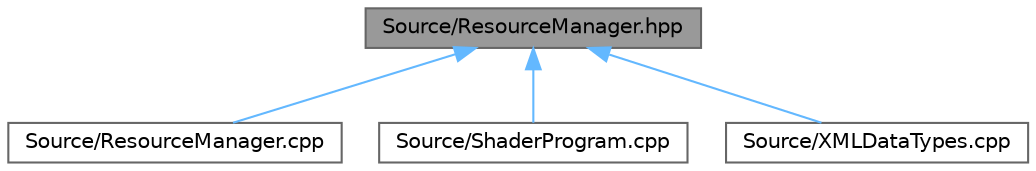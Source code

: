 digraph "Source/ResourceManager.hpp"
{
 // INTERACTIVE_SVG=YES
 // LATEX_PDF_SIZE
  bgcolor="transparent";
  edge [fontname=Helvetica,fontsize=10,labelfontname=Helvetica,labelfontsize=10];
  node [fontname=Helvetica,fontsize=10,shape=box,height=0.2,width=0.4];
  Node1 [label="Source/ResourceManager.hpp",height=0.2,width=0.4,color="gray40", fillcolor="grey60", style="filled", fontcolor="black",tooltip=" "];
  Node1 -> Node2 [dir="back",color="steelblue1",style="solid"];
  Node2 [label="Source/ResourceManager.cpp",height=0.2,width=0.4,color="grey40", fillcolor="white", style="filled",URL="$_resource_manager_8cpp.html",tooltip=" "];
  Node1 -> Node3 [dir="back",color="steelblue1",style="solid"];
  Node3 [label="Source/ShaderProgram.cpp",height=0.2,width=0.4,color="grey40", fillcolor="white", style="filled",URL="$_shader_program_8cpp.html",tooltip=" "];
  Node1 -> Node4 [dir="back",color="steelblue1",style="solid"];
  Node4 [label="Source/XMLDataTypes.cpp",height=0.2,width=0.4,color="grey40", fillcolor="white", style="filled",URL="$_x_m_l_data_types_8cpp.html",tooltip=" "];
}

